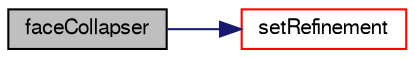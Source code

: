 digraph "faceCollapser"
{
  bgcolor="transparent";
  edge [fontname="FreeSans",fontsize="10",labelfontname="FreeSans",labelfontsize="10"];
  node [fontname="FreeSans",fontsize="10",shape=record];
  rankdir="LR";
  Node0 [label="faceCollapser",height=0.2,width=0.4,color="black", fillcolor="grey75", style="filled", fontcolor="black"];
  Node0 -> Node1 [color="midnightblue",fontsize="10",style="solid",fontname="FreeSans"];
  Node1 [label="setRefinement",height=0.2,width=0.4,color="red",URL="$a21646.html#a4eb4757ecb940ebe87d1e45559d1bad1",tooltip="Collapse faces along endpoints. Play commands into. "];
}

